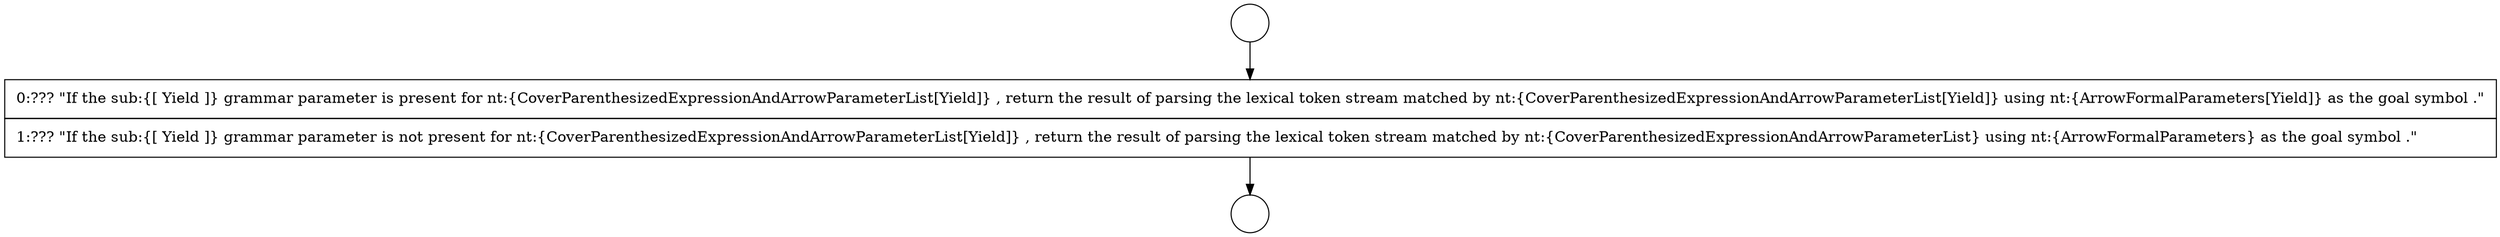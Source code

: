 digraph {
  node7919 [shape=circle label=" " color="black" fillcolor="white" style=filled]
  node7921 [shape=none, margin=0, label=<<font color="black">
    <table border="0" cellborder="1" cellspacing="0" cellpadding="10">
      <tr><td align="left">0:??? &quot;If the sub:{[ Yield ]} grammar parameter is present for nt:{CoverParenthesizedExpressionAndArrowParameterList[Yield]} , return the result of parsing the lexical token stream matched by nt:{CoverParenthesizedExpressionAndArrowParameterList[Yield]} using nt:{ArrowFormalParameters[Yield]} as the goal symbol .&quot;</td></tr>
      <tr><td align="left">1:??? &quot;If the sub:{[ Yield ]} grammar parameter is not present for nt:{CoverParenthesizedExpressionAndArrowParameterList[Yield]} , return the result of parsing the lexical token stream matched by nt:{CoverParenthesizedExpressionAndArrowParameterList} using nt:{ArrowFormalParameters} as the goal symbol .&quot;</td></tr>
    </table>
  </font>> color="black" fillcolor="white" style=filled]
  node7920 [shape=circle label=" " color="black" fillcolor="white" style=filled]
  node7919 -> node7921 [ color="black"]
  node7921 -> node7920 [ color="black"]
}

